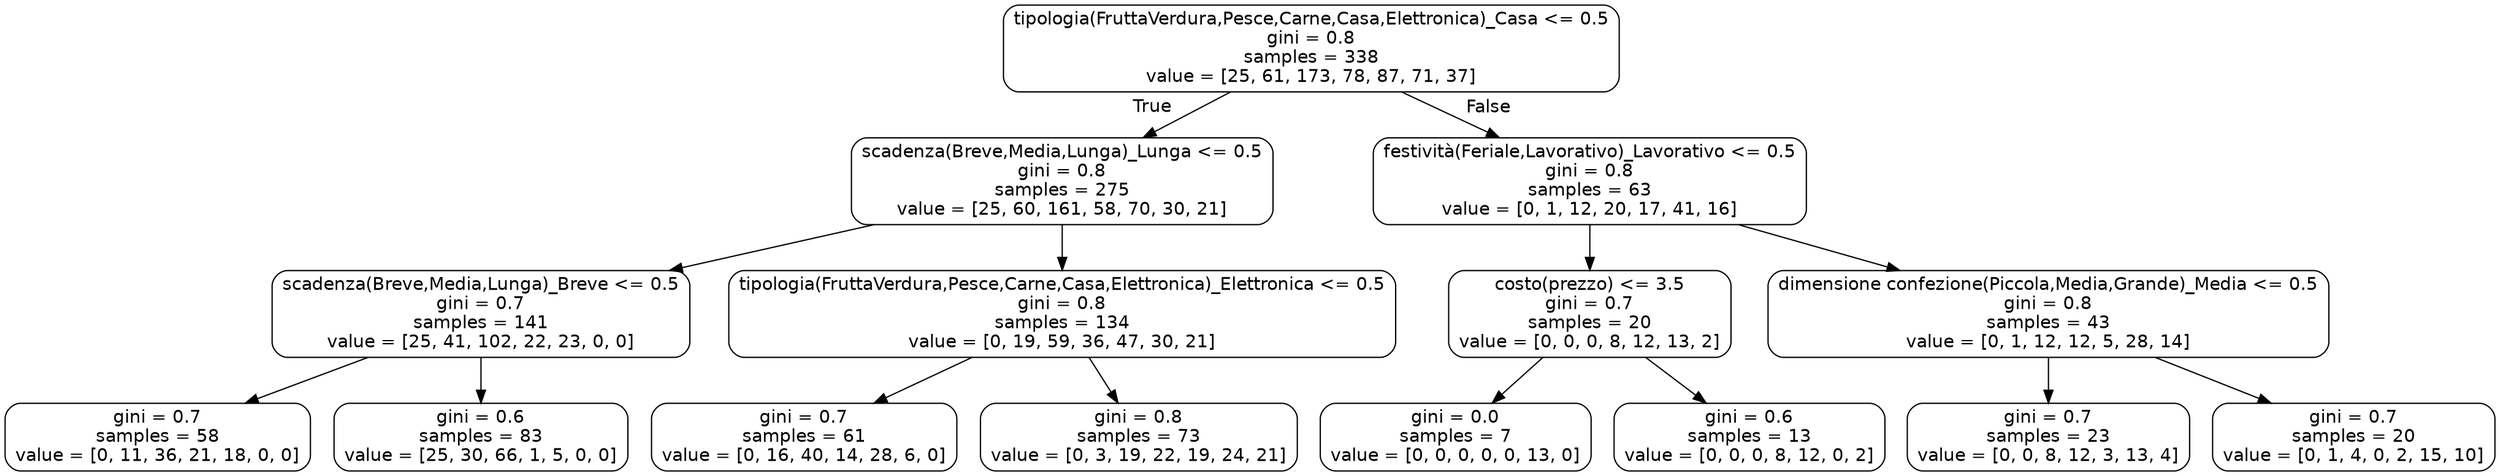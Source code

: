digraph Tree {
node [shape=box, style="rounded", color="black", fontname=helvetica] ;
edge [fontname=helvetica] ;
0 [label="tipologia(FruttaVerdura,Pesce,Carne,Casa,Elettronica)_Casa <= 0.5\ngini = 0.8\nsamples = 338\nvalue = [25, 61, 173, 78, 87, 71, 37]"] ;
1 [label="scadenza(Breve,Media,Lunga)_Lunga <= 0.5\ngini = 0.8\nsamples = 275\nvalue = [25, 60, 161, 58, 70, 30, 21]"] ;
0 -> 1 [labeldistance=2.5, labelangle=45, headlabel="True"] ;
2 [label="scadenza(Breve,Media,Lunga)_Breve <= 0.5\ngini = 0.7\nsamples = 141\nvalue = [25, 41, 102, 22, 23, 0, 0]"] ;
1 -> 2 ;
3 [label="gini = 0.7\nsamples = 58\nvalue = [0, 11, 36, 21, 18, 0, 0]"] ;
2 -> 3 ;
4 [label="gini = 0.6\nsamples = 83\nvalue = [25, 30, 66, 1, 5, 0, 0]"] ;
2 -> 4 ;
5 [label="tipologia(FruttaVerdura,Pesce,Carne,Casa,Elettronica)_Elettronica <= 0.5\ngini = 0.8\nsamples = 134\nvalue = [0, 19, 59, 36, 47, 30, 21]"] ;
1 -> 5 ;
6 [label="gini = 0.7\nsamples = 61\nvalue = [0, 16, 40, 14, 28, 6, 0]"] ;
5 -> 6 ;
7 [label="gini = 0.8\nsamples = 73\nvalue = [0, 3, 19, 22, 19, 24, 21]"] ;
5 -> 7 ;
8 [label="festività(Feriale,Lavorativo)_Lavorativo <= 0.5\ngini = 0.8\nsamples = 63\nvalue = [0, 1, 12, 20, 17, 41, 16]"] ;
0 -> 8 [labeldistance=2.5, labelangle=-45, headlabel="False"] ;
9 [label="costo(prezzo) <= 3.5\ngini = 0.7\nsamples = 20\nvalue = [0, 0, 0, 8, 12, 13, 2]"] ;
8 -> 9 ;
10 [label="gini = 0.0\nsamples = 7\nvalue = [0, 0, 0, 0, 0, 13, 0]"] ;
9 -> 10 ;
11 [label="gini = 0.6\nsamples = 13\nvalue = [0, 0, 0, 8, 12, 0, 2]"] ;
9 -> 11 ;
12 [label="dimensione confezione(Piccola,Media,Grande)_Media <= 0.5\ngini = 0.8\nsamples = 43\nvalue = [0, 1, 12, 12, 5, 28, 14]"] ;
8 -> 12 ;
13 [label="gini = 0.7\nsamples = 23\nvalue = [0, 0, 8, 12, 3, 13, 4]"] ;
12 -> 13 ;
14 [label="gini = 0.7\nsamples = 20\nvalue = [0, 1, 4, 0, 2, 15, 10]"] ;
12 -> 14 ;
}